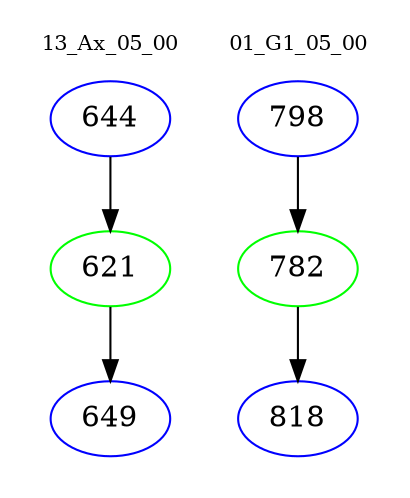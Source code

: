digraph{
subgraph cluster_0 {
color = white
label = "13_Ax_05_00";
fontsize=10;
T0_644 [label="644", color="blue"]
T0_644 -> T0_621 [color="black"]
T0_621 [label="621", color="green"]
T0_621 -> T0_649 [color="black"]
T0_649 [label="649", color="blue"]
}
subgraph cluster_1 {
color = white
label = "01_G1_05_00";
fontsize=10;
T1_798 [label="798", color="blue"]
T1_798 -> T1_782 [color="black"]
T1_782 [label="782", color="green"]
T1_782 -> T1_818 [color="black"]
T1_818 [label="818", color="blue"]
}
}
